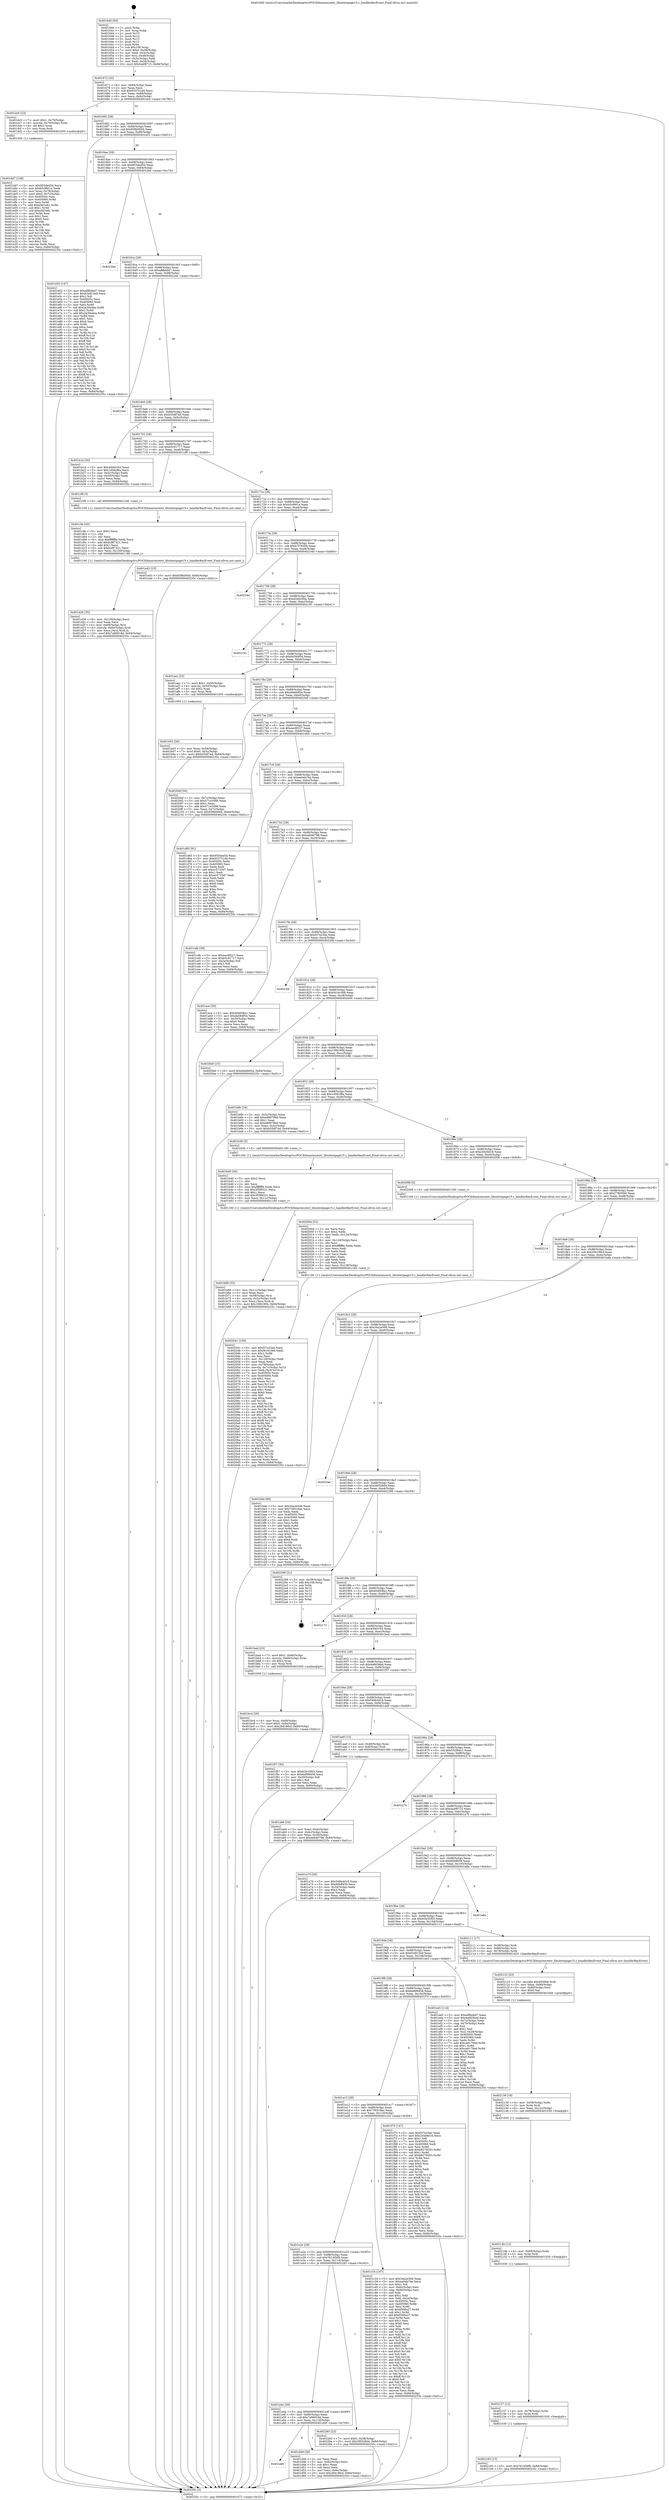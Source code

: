 digraph "0x401640" {
  label = "0x401640 (/mnt/c/Users/mathe/Desktop/tcc/POCII/binaries/extr_libuitestpage15.c_handlerKeyEvent_Final-ollvm.out::main(0))"
  labelloc = "t"
  node[shape=record]

  Entry [label="",width=0.3,height=0.3,shape=circle,fillcolor=black,style=filled]
  "0x401672" [label="{
     0x401672 [32]\l
     | [instrs]\l
     &nbsp;&nbsp;0x401672 \<+6\>: mov -0x84(%rbp),%eax\l
     &nbsp;&nbsp;0x401678 \<+2\>: mov %eax,%ecx\l
     &nbsp;&nbsp;0x40167a \<+6\>: sub $0x933751dd,%ecx\l
     &nbsp;&nbsp;0x401680 \<+6\>: mov %eax,-0x88(%rbp)\l
     &nbsp;&nbsp;0x401686 \<+6\>: mov %ecx,-0x8c(%rbp)\l
     &nbsp;&nbsp;0x40168c \<+6\>: je 0000000000401dc0 \<main+0x780\>\l
  }"]
  "0x401dc0" [label="{
     0x401dc0 [23]\l
     | [instrs]\l
     &nbsp;&nbsp;0x401dc0 \<+7\>: movl $0x1,-0x70(%rbp)\l
     &nbsp;&nbsp;0x401dc7 \<+4\>: movslq -0x70(%rbp),%rax\l
     &nbsp;&nbsp;0x401dcb \<+4\>: shl $0x2,%rax\l
     &nbsp;&nbsp;0x401dcf \<+3\>: mov %rax,%rdi\l
     &nbsp;&nbsp;0x401dd2 \<+5\>: call 0000000000401050 \<malloc@plt\>\l
     | [calls]\l
     &nbsp;&nbsp;0x401050 \{1\} (unknown)\l
  }"]
  "0x401692" [label="{
     0x401692 [28]\l
     | [instrs]\l
     &nbsp;&nbsp;0x401692 \<+5\>: jmp 0000000000401697 \<main+0x57\>\l
     &nbsp;&nbsp;0x401697 \<+6\>: mov -0x88(%rbp),%eax\l
     &nbsp;&nbsp;0x40169d \<+5\>: sub $0x938b00d4,%eax\l
     &nbsp;&nbsp;0x4016a2 \<+6\>: mov %eax,-0x90(%rbp)\l
     &nbsp;&nbsp;0x4016a8 \<+6\>: je 0000000000401e52 \<main+0x812\>\l
  }"]
  Exit [label="",width=0.3,height=0.3,shape=circle,fillcolor=black,style=filled,peripheries=2]
  "0x401e52" [label="{
     0x401e52 [147]\l
     | [instrs]\l
     &nbsp;&nbsp;0x401e52 \<+5\>: mov $0xa8fbbbd7,%eax\l
     &nbsp;&nbsp;0x401e57 \<+5\>: mov $0x63a915e9,%ecx\l
     &nbsp;&nbsp;0x401e5c \<+2\>: mov $0x1,%dl\l
     &nbsp;&nbsp;0x401e5e \<+7\>: mov 0x40505c,%esi\l
     &nbsp;&nbsp;0x401e65 \<+7\>: mov 0x405060,%edi\l
     &nbsp;&nbsp;0x401e6c \<+3\>: mov %esi,%r8d\l
     &nbsp;&nbsp;0x401e6f \<+7\>: sub $0x2a30e4ea,%r8d\l
     &nbsp;&nbsp;0x401e76 \<+4\>: sub $0x1,%r8d\l
     &nbsp;&nbsp;0x401e7a \<+7\>: add $0x2a30e4ea,%r8d\l
     &nbsp;&nbsp;0x401e81 \<+4\>: imul %r8d,%esi\l
     &nbsp;&nbsp;0x401e85 \<+3\>: and $0x1,%esi\l
     &nbsp;&nbsp;0x401e88 \<+3\>: cmp $0x0,%esi\l
     &nbsp;&nbsp;0x401e8b \<+4\>: sete %r9b\l
     &nbsp;&nbsp;0x401e8f \<+3\>: cmp $0xa,%edi\l
     &nbsp;&nbsp;0x401e92 \<+4\>: setl %r10b\l
     &nbsp;&nbsp;0x401e96 \<+3\>: mov %r9b,%r11b\l
     &nbsp;&nbsp;0x401e99 \<+4\>: xor $0xff,%r11b\l
     &nbsp;&nbsp;0x401e9d \<+3\>: mov %r10b,%bl\l
     &nbsp;&nbsp;0x401ea0 \<+3\>: xor $0xff,%bl\l
     &nbsp;&nbsp;0x401ea3 \<+3\>: xor $0x0,%dl\l
     &nbsp;&nbsp;0x401ea6 \<+3\>: mov %r11b,%r14b\l
     &nbsp;&nbsp;0x401ea9 \<+4\>: and $0x0,%r14b\l
     &nbsp;&nbsp;0x401ead \<+3\>: and %dl,%r9b\l
     &nbsp;&nbsp;0x401eb0 \<+3\>: mov %bl,%r15b\l
     &nbsp;&nbsp;0x401eb3 \<+4\>: and $0x0,%r15b\l
     &nbsp;&nbsp;0x401eb7 \<+3\>: and %dl,%r10b\l
     &nbsp;&nbsp;0x401eba \<+3\>: or %r9b,%r14b\l
     &nbsp;&nbsp;0x401ebd \<+3\>: or %r10b,%r15b\l
     &nbsp;&nbsp;0x401ec0 \<+3\>: xor %r15b,%r14b\l
     &nbsp;&nbsp;0x401ec3 \<+3\>: or %bl,%r11b\l
     &nbsp;&nbsp;0x401ec6 \<+4\>: xor $0xff,%r11b\l
     &nbsp;&nbsp;0x401eca \<+3\>: or $0x0,%dl\l
     &nbsp;&nbsp;0x401ecd \<+3\>: and %dl,%r11b\l
     &nbsp;&nbsp;0x401ed0 \<+3\>: or %r11b,%r14b\l
     &nbsp;&nbsp;0x401ed3 \<+4\>: test $0x1,%r14b\l
     &nbsp;&nbsp;0x401ed7 \<+3\>: cmovne %ecx,%eax\l
     &nbsp;&nbsp;0x401eda \<+6\>: mov %eax,-0x84(%rbp)\l
     &nbsp;&nbsp;0x401ee0 \<+5\>: jmp 000000000040235c \<main+0xd1c\>\l
  }"]
  "0x4016ae" [label="{
     0x4016ae [28]\l
     | [instrs]\l
     &nbsp;&nbsp;0x4016ae \<+5\>: jmp 00000000004016b3 \<main+0x73\>\l
     &nbsp;&nbsp;0x4016b3 \<+6\>: mov -0x88(%rbp),%eax\l
     &nbsp;&nbsp;0x4016b9 \<+5\>: sub $0x955ded5d,%eax\l
     &nbsp;&nbsp;0x4016be \<+6\>: mov %eax,-0x94(%rbp)\l
     &nbsp;&nbsp;0x4016c4 \<+6\>: je 00000000004022bd \<main+0xc7d\>\l
  }"]
  "0x402163" [label="{
     0x402163 [15]\l
     | [instrs]\l
     &nbsp;&nbsp;0x402163 \<+10\>: movl $0x76145bf9,-0x84(%rbp)\l
     &nbsp;&nbsp;0x40216d \<+5\>: jmp 000000000040235c \<main+0xd1c\>\l
  }"]
  "0x4022bd" [label="{
     0x4022bd\l
  }", style=dashed]
  "0x4016ca" [label="{
     0x4016ca [28]\l
     | [instrs]\l
     &nbsp;&nbsp;0x4016ca \<+5\>: jmp 00000000004016cf \<main+0x8f\>\l
     &nbsp;&nbsp;0x4016cf \<+6\>: mov -0x88(%rbp),%eax\l
     &nbsp;&nbsp;0x4016d5 \<+5\>: sub $0xa8fbbbd7,%eax\l
     &nbsp;&nbsp;0x4016da \<+6\>: mov %eax,-0x98(%rbp)\l
     &nbsp;&nbsp;0x4016e0 \<+6\>: je 00000000004022ee \<main+0xcae\>\l
  }"]
  "0x402157" [label="{
     0x402157 [12]\l
     | [instrs]\l
     &nbsp;&nbsp;0x402157 \<+4\>: mov -0x78(%rbp),%rdx\l
     &nbsp;&nbsp;0x40215b \<+3\>: mov %rdx,%rdi\l
     &nbsp;&nbsp;0x40215e \<+5\>: call 0000000000401030 \<free@plt\>\l
     | [calls]\l
     &nbsp;&nbsp;0x401030 \{1\} (unknown)\l
  }"]
  "0x4022ee" [label="{
     0x4022ee\l
  }", style=dashed]
  "0x4016e6" [label="{
     0x4016e6 [28]\l
     | [instrs]\l
     &nbsp;&nbsp;0x4016e6 \<+5\>: jmp 00000000004016eb \<main+0xab\>\l
     &nbsp;&nbsp;0x4016eb \<+6\>: mov -0x88(%rbp),%eax\l
     &nbsp;&nbsp;0x4016f1 \<+5\>: sub $0xb55df74d,%eax\l
     &nbsp;&nbsp;0x4016f6 \<+6\>: mov %eax,-0x9c(%rbp)\l
     &nbsp;&nbsp;0x4016fc \<+6\>: je 0000000000401b1d \<main+0x4dd\>\l
  }"]
  "0x40214b" [label="{
     0x40214b [12]\l
     | [instrs]\l
     &nbsp;&nbsp;0x40214b \<+4\>: mov -0x68(%rbp),%rdx\l
     &nbsp;&nbsp;0x40214f \<+3\>: mov %rdx,%rdi\l
     &nbsp;&nbsp;0x402152 \<+5\>: call 0000000000401030 \<free@plt\>\l
     | [calls]\l
     &nbsp;&nbsp;0x401030 \{1\} (unknown)\l
  }"]
  "0x401b1d" [label="{
     0x401b1d [30]\l
     | [instrs]\l
     &nbsp;&nbsp;0x401b1d \<+5\>: mov $0x45f40163,%eax\l
     &nbsp;&nbsp;0x401b22 \<+5\>: mov $0x1d562f6a,%ecx\l
     &nbsp;&nbsp;0x401b27 \<+3\>: mov -0x5c(%rbp),%edx\l
     &nbsp;&nbsp;0x401b2a \<+3\>: cmp -0x50(%rbp),%edx\l
     &nbsp;&nbsp;0x401b2d \<+3\>: cmovl %ecx,%eax\l
     &nbsp;&nbsp;0x401b30 \<+6\>: mov %eax,-0x84(%rbp)\l
     &nbsp;&nbsp;0x401b36 \<+5\>: jmp 000000000040235c \<main+0xd1c\>\l
  }"]
  "0x401702" [label="{
     0x401702 [28]\l
     | [instrs]\l
     &nbsp;&nbsp;0x401702 \<+5\>: jmp 0000000000401707 \<main+0xc7\>\l
     &nbsp;&nbsp;0x401707 \<+6\>: mov -0x88(%rbp),%eax\l
     &nbsp;&nbsp;0x40170d \<+5\>: sub $0xb5c91717,%eax\l
     &nbsp;&nbsp;0x401712 \<+6\>: mov %eax,-0xa0(%rbp)\l
     &nbsp;&nbsp;0x401718 \<+6\>: je 0000000000401cf9 \<main+0x6b9\>\l
  }"]
  "0x402139" [label="{
     0x402139 [18]\l
     | [instrs]\l
     &nbsp;&nbsp;0x402139 \<+4\>: mov -0x58(%rbp),%rdx\l
     &nbsp;&nbsp;0x40213d \<+3\>: mov %rdx,%rdi\l
     &nbsp;&nbsp;0x402140 \<+6\>: mov %eax,-0x12c(%rbp)\l
     &nbsp;&nbsp;0x402146 \<+5\>: call 0000000000401030 \<free@plt\>\l
     | [calls]\l
     &nbsp;&nbsp;0x401030 \{1\} (unknown)\l
  }"]
  "0x401cf9" [label="{
     0x401cf9 [5]\l
     | [instrs]\l
     &nbsp;&nbsp;0x401cf9 \<+5\>: call 0000000000401160 \<next_i\>\l
     | [calls]\l
     &nbsp;&nbsp;0x401160 \{1\} (/mnt/c/Users/mathe/Desktop/tcc/POCII/binaries/extr_libuitestpage15.c_handlerKeyEvent_Final-ollvm.out::next_i)\l
  }"]
  "0x40171e" [label="{
     0x40171e [28]\l
     | [instrs]\l
     &nbsp;&nbsp;0x40171e \<+5\>: jmp 0000000000401723 \<main+0xe3\>\l
     &nbsp;&nbsp;0x401723 \<+6\>: mov -0x88(%rbp),%eax\l
     &nbsp;&nbsp;0x401729 \<+5\>: sub $0xb5cf661e,%eax\l
     &nbsp;&nbsp;0x40172e \<+6\>: mov %eax,-0xa4(%rbp)\l
     &nbsp;&nbsp;0x401734 \<+6\>: je 0000000000401e43 \<main+0x803\>\l
  }"]
  "0x402122" [label="{
     0x402122 [23]\l
     | [instrs]\l
     &nbsp;&nbsp;0x402122 \<+10\>: movabs $0x4030b6,%rdi\l
     &nbsp;&nbsp;0x40212c \<+3\>: mov %eax,-0x80(%rbp)\l
     &nbsp;&nbsp;0x40212f \<+3\>: mov -0x80(%rbp),%esi\l
     &nbsp;&nbsp;0x402132 \<+2\>: mov $0x0,%al\l
     &nbsp;&nbsp;0x402134 \<+5\>: call 0000000000401040 \<printf@plt\>\l
     | [calls]\l
     &nbsp;&nbsp;0x401040 \{1\} (unknown)\l
  }"]
  "0x401e43" [label="{
     0x401e43 [15]\l
     | [instrs]\l
     &nbsp;&nbsp;0x401e43 \<+10\>: movl $0x938b00d4,-0x84(%rbp)\l
     &nbsp;&nbsp;0x401e4d \<+5\>: jmp 000000000040235c \<main+0xd1c\>\l
  }"]
  "0x40173a" [label="{
     0x40173a [28]\l
     | [instrs]\l
     &nbsp;&nbsp;0x40173a \<+5\>: jmp 000000000040173f \<main+0xff\>\l
     &nbsp;&nbsp;0x40173f \<+6\>: mov -0x88(%rbp),%eax\l
     &nbsp;&nbsp;0x401745 \<+5\>: sub $0xb7f7620b,%eax\l
     &nbsp;&nbsp;0x40174a \<+6\>: mov %eax,-0xa8(%rbp)\l
     &nbsp;&nbsp;0x401750 \<+6\>: je 000000000040234d \<main+0xd0d\>\l
  }"]
  "0x402041" [label="{
     0x402041 [159]\l
     | [instrs]\l
     &nbsp;&nbsp;0x402041 \<+5\>: mov $0xf37e23ee,%ecx\l
     &nbsp;&nbsp;0x402046 \<+5\>: mov $0xf416c368,%edx\l
     &nbsp;&nbsp;0x40204b \<+3\>: mov $0x1,%r8b\l
     &nbsp;&nbsp;0x40204e \<+2\>: xor %esi,%esi\l
     &nbsp;&nbsp;0x402050 \<+6\>: mov -0x128(%rbp),%edi\l
     &nbsp;&nbsp;0x402056 \<+3\>: imul %eax,%edi\l
     &nbsp;&nbsp;0x402059 \<+4\>: mov -0x78(%rbp),%r9\l
     &nbsp;&nbsp;0x40205d \<+4\>: movslq -0x7c(%rbp),%r10\l
     &nbsp;&nbsp;0x402061 \<+4\>: mov %edi,(%r9,%r10,4)\l
     &nbsp;&nbsp;0x402065 \<+7\>: mov 0x40505c,%eax\l
     &nbsp;&nbsp;0x40206c \<+7\>: mov 0x405060,%edi\l
     &nbsp;&nbsp;0x402073 \<+3\>: sub $0x1,%esi\l
     &nbsp;&nbsp;0x402076 \<+3\>: mov %eax,%r11d\l
     &nbsp;&nbsp;0x402079 \<+3\>: add %esi,%r11d\l
     &nbsp;&nbsp;0x40207c \<+4\>: imul %r11d,%eax\l
     &nbsp;&nbsp;0x402080 \<+3\>: and $0x1,%eax\l
     &nbsp;&nbsp;0x402083 \<+3\>: cmp $0x0,%eax\l
     &nbsp;&nbsp;0x402086 \<+3\>: sete %bl\l
     &nbsp;&nbsp;0x402089 \<+3\>: cmp $0xa,%edi\l
     &nbsp;&nbsp;0x40208c \<+4\>: setl %r14b\l
     &nbsp;&nbsp;0x402090 \<+3\>: mov %bl,%r15b\l
     &nbsp;&nbsp;0x402093 \<+4\>: xor $0xff,%r15b\l
     &nbsp;&nbsp;0x402097 \<+3\>: mov %r14b,%r12b\l
     &nbsp;&nbsp;0x40209a \<+4\>: xor $0xff,%r12b\l
     &nbsp;&nbsp;0x40209e \<+4\>: xor $0x1,%r8b\l
     &nbsp;&nbsp;0x4020a2 \<+3\>: mov %r15b,%r13b\l
     &nbsp;&nbsp;0x4020a5 \<+4\>: and $0xff,%r13b\l
     &nbsp;&nbsp;0x4020a9 \<+3\>: and %r8b,%bl\l
     &nbsp;&nbsp;0x4020ac \<+3\>: mov %r12b,%al\l
     &nbsp;&nbsp;0x4020af \<+2\>: and $0xff,%al\l
     &nbsp;&nbsp;0x4020b1 \<+3\>: and %r8b,%r14b\l
     &nbsp;&nbsp;0x4020b4 \<+3\>: or %bl,%r13b\l
     &nbsp;&nbsp;0x4020b7 \<+3\>: or %r14b,%al\l
     &nbsp;&nbsp;0x4020ba \<+3\>: xor %al,%r13b\l
     &nbsp;&nbsp;0x4020bd \<+3\>: or %r12b,%r15b\l
     &nbsp;&nbsp;0x4020c0 \<+4\>: xor $0xff,%r15b\l
     &nbsp;&nbsp;0x4020c4 \<+4\>: or $0x1,%r8b\l
     &nbsp;&nbsp;0x4020c8 \<+3\>: and %r8b,%r15b\l
     &nbsp;&nbsp;0x4020cb \<+3\>: or %r15b,%r13b\l
     &nbsp;&nbsp;0x4020ce \<+4\>: test $0x1,%r13b\l
     &nbsp;&nbsp;0x4020d2 \<+3\>: cmovne %edx,%ecx\l
     &nbsp;&nbsp;0x4020d5 \<+6\>: mov %ecx,-0x84(%rbp)\l
     &nbsp;&nbsp;0x4020db \<+5\>: jmp 000000000040235c \<main+0xd1c\>\l
  }"]
  "0x40234d" [label="{
     0x40234d\l
  }", style=dashed]
  "0x401756" [label="{
     0x401756 [28]\l
     | [instrs]\l
     &nbsp;&nbsp;0x401756 \<+5\>: jmp 000000000040175b \<main+0x11b\>\l
     &nbsp;&nbsp;0x40175b \<+6\>: mov -0x88(%rbp),%eax\l
     &nbsp;&nbsp;0x401761 \<+5\>: sub $0xd2d6256a,%eax\l
     &nbsp;&nbsp;0x401766 \<+6\>: mov %eax,-0xac(%rbp)\l
     &nbsp;&nbsp;0x40176c \<+6\>: je 0000000000402181 \<main+0xb41\>\l
  }"]
  "0x40200d" [label="{
     0x40200d [52]\l
     | [instrs]\l
     &nbsp;&nbsp;0x40200d \<+2\>: xor %ecx,%ecx\l
     &nbsp;&nbsp;0x40200f \<+5\>: mov $0x2,%edx\l
     &nbsp;&nbsp;0x402014 \<+6\>: mov %edx,-0x124(%rbp)\l
     &nbsp;&nbsp;0x40201a \<+1\>: cltd\l
     &nbsp;&nbsp;0x40201b \<+6\>: mov -0x124(%rbp),%esi\l
     &nbsp;&nbsp;0x402021 \<+2\>: idiv %esi\l
     &nbsp;&nbsp;0x402023 \<+6\>: imul $0xfffffffe,%edx,%edx\l
     &nbsp;&nbsp;0x402029 \<+2\>: mov %ecx,%edi\l
     &nbsp;&nbsp;0x40202b \<+2\>: sub %edx,%edi\l
     &nbsp;&nbsp;0x40202d \<+2\>: mov %ecx,%edx\l
     &nbsp;&nbsp;0x40202f \<+3\>: sub $0x1,%edx\l
     &nbsp;&nbsp;0x402032 \<+2\>: add %edx,%edi\l
     &nbsp;&nbsp;0x402034 \<+2\>: sub %edi,%ecx\l
     &nbsp;&nbsp;0x402036 \<+6\>: mov %ecx,-0x128(%rbp)\l
     &nbsp;&nbsp;0x40203c \<+5\>: call 0000000000401160 \<next_i\>\l
     | [calls]\l
     &nbsp;&nbsp;0x401160 \{1\} (/mnt/c/Users/mathe/Desktop/tcc/POCII/binaries/extr_libuitestpage15.c_handlerKeyEvent_Final-ollvm.out::next_i)\l
  }"]
  "0x402181" [label="{
     0x402181\l
  }", style=dashed]
  "0x401772" [label="{
     0x401772 [28]\l
     | [instrs]\l
     &nbsp;&nbsp;0x401772 \<+5\>: jmp 0000000000401777 \<main+0x137\>\l
     &nbsp;&nbsp;0x401777 \<+6\>: mov -0x88(%rbp),%eax\l
     &nbsp;&nbsp;0x40177d \<+5\>: sub $0xda58df54,%eax\l
     &nbsp;&nbsp;0x401782 \<+6\>: mov %eax,-0xb0(%rbp)\l
     &nbsp;&nbsp;0x401788 \<+6\>: je 0000000000401aec \<main+0x4ac\>\l
  }"]
  "0x401dd7" [label="{
     0x401dd7 [108]\l
     | [instrs]\l
     &nbsp;&nbsp;0x401dd7 \<+5\>: mov $0x955ded5d,%ecx\l
     &nbsp;&nbsp;0x401ddc \<+5\>: mov $0xb5cf661e,%edx\l
     &nbsp;&nbsp;0x401de1 \<+4\>: mov %rax,-0x78(%rbp)\l
     &nbsp;&nbsp;0x401de5 \<+7\>: movl $0x0,-0x7c(%rbp)\l
     &nbsp;&nbsp;0x401dec \<+7\>: mov 0x40505c,%esi\l
     &nbsp;&nbsp;0x401df3 \<+8\>: mov 0x405060,%r8d\l
     &nbsp;&nbsp;0x401dfb \<+3\>: mov %esi,%r9d\l
     &nbsp;&nbsp;0x401dfe \<+7\>: add $0xe0d1e81,%r9d\l
     &nbsp;&nbsp;0x401e05 \<+4\>: sub $0x1,%r9d\l
     &nbsp;&nbsp;0x401e09 \<+7\>: sub $0xe0d1e81,%r9d\l
     &nbsp;&nbsp;0x401e10 \<+4\>: imul %r9d,%esi\l
     &nbsp;&nbsp;0x401e14 \<+3\>: and $0x1,%esi\l
     &nbsp;&nbsp;0x401e17 \<+3\>: cmp $0x0,%esi\l
     &nbsp;&nbsp;0x401e1a \<+4\>: sete %r10b\l
     &nbsp;&nbsp;0x401e1e \<+4\>: cmp $0xa,%r8d\l
     &nbsp;&nbsp;0x401e22 \<+4\>: setl %r11b\l
     &nbsp;&nbsp;0x401e26 \<+3\>: mov %r10b,%bl\l
     &nbsp;&nbsp;0x401e29 \<+3\>: and %r11b,%bl\l
     &nbsp;&nbsp;0x401e2c \<+3\>: xor %r11b,%r10b\l
     &nbsp;&nbsp;0x401e2f \<+3\>: or %r10b,%bl\l
     &nbsp;&nbsp;0x401e32 \<+3\>: test $0x1,%bl\l
     &nbsp;&nbsp;0x401e35 \<+3\>: cmovne %edx,%ecx\l
     &nbsp;&nbsp;0x401e38 \<+6\>: mov %ecx,-0x84(%rbp)\l
     &nbsp;&nbsp;0x401e3e \<+5\>: jmp 000000000040235c \<main+0xd1c\>\l
  }"]
  "0x401aec" [label="{
     0x401aec [23]\l
     | [instrs]\l
     &nbsp;&nbsp;0x401aec \<+7\>: movl $0x1,-0x50(%rbp)\l
     &nbsp;&nbsp;0x401af3 \<+4\>: movslq -0x50(%rbp),%rax\l
     &nbsp;&nbsp;0x401af7 \<+4\>: shl $0x2,%rax\l
     &nbsp;&nbsp;0x401afb \<+3\>: mov %rax,%rdi\l
     &nbsp;&nbsp;0x401afe \<+5\>: call 0000000000401050 \<malloc@plt\>\l
     | [calls]\l
     &nbsp;&nbsp;0x401050 \{1\} (unknown)\l
  }"]
  "0x40178e" [label="{
     0x40178e [28]\l
     | [instrs]\l
     &nbsp;&nbsp;0x40178e \<+5\>: jmp 0000000000401793 \<main+0x153\>\l
     &nbsp;&nbsp;0x401793 \<+6\>: mov -0x88(%rbp),%eax\l
     &nbsp;&nbsp;0x401799 \<+5\>: sub $0xe6a6b92a,%eax\l
     &nbsp;&nbsp;0x40179e \<+6\>: mov %eax,-0xb4(%rbp)\l
     &nbsp;&nbsp;0x4017a4 \<+6\>: je 00000000004020ef \<main+0xaaf\>\l
  }"]
  "0x401a66" [label="{
     0x401a66\l
  }", style=dashed]
  "0x4020ef" [label="{
     0x4020ef [34]\l
     | [instrs]\l
     &nbsp;&nbsp;0x4020ef \<+3\>: mov -0x7c(%rbp),%eax\l
     &nbsp;&nbsp;0x4020f2 \<+5\>: sub $0x571e3498,%eax\l
     &nbsp;&nbsp;0x4020f7 \<+3\>: add $0x1,%eax\l
     &nbsp;&nbsp;0x4020fa \<+5\>: add $0x571e3498,%eax\l
     &nbsp;&nbsp;0x4020ff \<+3\>: mov %eax,-0x7c(%rbp)\l
     &nbsp;&nbsp;0x402102 \<+10\>: movl $0x938b00d4,-0x84(%rbp)\l
     &nbsp;&nbsp;0x40210c \<+5\>: jmp 000000000040235c \<main+0xd1c\>\l
  }"]
  "0x4017aa" [label="{
     0x4017aa [28]\l
     | [instrs]\l
     &nbsp;&nbsp;0x4017aa \<+5\>: jmp 00000000004017af \<main+0x16f\>\l
     &nbsp;&nbsp;0x4017af \<+6\>: mov -0x88(%rbp),%eax\l
     &nbsp;&nbsp;0x4017b5 \<+5\>: sub $0xeac6f227,%eax\l
     &nbsp;&nbsp;0x4017ba \<+6\>: mov %eax,-0xb8(%rbp)\l
     &nbsp;&nbsp;0x4017c0 \<+6\>: je 0000000000401d65 \<main+0x725\>\l
  }"]
  "0x401d49" [label="{
     0x401d49 [28]\l
     | [instrs]\l
     &nbsp;&nbsp;0x401d49 \<+2\>: xor %eax,%eax\l
     &nbsp;&nbsp;0x401d4b \<+3\>: mov -0x6c(%rbp),%ecx\l
     &nbsp;&nbsp;0x401d4e \<+3\>: sub $0x1,%eax\l
     &nbsp;&nbsp;0x401d51 \<+2\>: sub %eax,%ecx\l
     &nbsp;&nbsp;0x401d53 \<+3\>: mov %ecx,-0x6c(%rbp)\l
     &nbsp;&nbsp;0x401d56 \<+10\>: movl $0x284186cf,-0x84(%rbp)\l
     &nbsp;&nbsp;0x401d60 \<+5\>: jmp 000000000040235c \<main+0xd1c\>\l
  }"]
  "0x401d65" [label="{
     0x401d65 [91]\l
     | [instrs]\l
     &nbsp;&nbsp;0x401d65 \<+5\>: mov $0x955ded5d,%eax\l
     &nbsp;&nbsp;0x401d6a \<+5\>: mov $0x933751dd,%ecx\l
     &nbsp;&nbsp;0x401d6f \<+7\>: mov 0x40505c,%edx\l
     &nbsp;&nbsp;0x401d76 \<+7\>: mov 0x405060,%esi\l
     &nbsp;&nbsp;0x401d7d \<+2\>: mov %edx,%edi\l
     &nbsp;&nbsp;0x401d7f \<+6\>: add $0xec5733d7,%edi\l
     &nbsp;&nbsp;0x401d85 \<+3\>: sub $0x1,%edi\l
     &nbsp;&nbsp;0x401d88 \<+6\>: sub $0xec5733d7,%edi\l
     &nbsp;&nbsp;0x401d8e \<+3\>: imul %edi,%edx\l
     &nbsp;&nbsp;0x401d91 \<+3\>: and $0x1,%edx\l
     &nbsp;&nbsp;0x401d94 \<+3\>: cmp $0x0,%edx\l
     &nbsp;&nbsp;0x401d97 \<+4\>: sete %r8b\l
     &nbsp;&nbsp;0x401d9b \<+3\>: cmp $0xa,%esi\l
     &nbsp;&nbsp;0x401d9e \<+4\>: setl %r9b\l
     &nbsp;&nbsp;0x401da2 \<+3\>: mov %r8b,%r10b\l
     &nbsp;&nbsp;0x401da5 \<+3\>: and %r9b,%r10b\l
     &nbsp;&nbsp;0x401da8 \<+3\>: xor %r9b,%r8b\l
     &nbsp;&nbsp;0x401dab \<+3\>: or %r8b,%r10b\l
     &nbsp;&nbsp;0x401dae \<+4\>: test $0x1,%r10b\l
     &nbsp;&nbsp;0x401db2 \<+3\>: cmovne %ecx,%eax\l
     &nbsp;&nbsp;0x401db5 \<+6\>: mov %eax,-0x84(%rbp)\l
     &nbsp;&nbsp;0x401dbb \<+5\>: jmp 000000000040235c \<main+0xd1c\>\l
  }"]
  "0x4017c6" [label="{
     0x4017c6 [28]\l
     | [instrs]\l
     &nbsp;&nbsp;0x4017c6 \<+5\>: jmp 00000000004017cb \<main+0x18b\>\l
     &nbsp;&nbsp;0x4017cb \<+6\>: mov -0x88(%rbp),%eax\l
     &nbsp;&nbsp;0x4017d1 \<+5\>: sub $0xee0eb74e,%eax\l
     &nbsp;&nbsp;0x4017d6 \<+6\>: mov %eax,-0xbc(%rbp)\l
     &nbsp;&nbsp;0x4017dc \<+6\>: je 0000000000401cdb \<main+0x69b\>\l
  }"]
  "0x401a4a" [label="{
     0x401a4a [28]\l
     | [instrs]\l
     &nbsp;&nbsp;0x401a4a \<+5\>: jmp 0000000000401a4f \<main+0x40f\>\l
     &nbsp;&nbsp;0x401a4f \<+6\>: mov -0x88(%rbp),%eax\l
     &nbsp;&nbsp;0x401a55 \<+5\>: sub $0x7a96918d,%eax\l
     &nbsp;&nbsp;0x401a5a \<+6\>: mov %eax,-0x118(%rbp)\l
     &nbsp;&nbsp;0x401a60 \<+6\>: je 0000000000401d49 \<main+0x709\>\l
  }"]
  "0x401cdb" [label="{
     0x401cdb [30]\l
     | [instrs]\l
     &nbsp;&nbsp;0x401cdb \<+5\>: mov $0xeac6f227,%eax\l
     &nbsp;&nbsp;0x401ce0 \<+5\>: mov $0xb5c91717,%ecx\l
     &nbsp;&nbsp;0x401ce5 \<+3\>: mov -0x2a(%rbp),%dl\l
     &nbsp;&nbsp;0x401ce8 \<+3\>: test $0x1,%dl\l
     &nbsp;&nbsp;0x401ceb \<+3\>: cmovne %ecx,%eax\l
     &nbsp;&nbsp;0x401cee \<+6\>: mov %eax,-0x84(%rbp)\l
     &nbsp;&nbsp;0x401cf4 \<+5\>: jmp 000000000040235c \<main+0xd1c\>\l
  }"]
  "0x4017e2" [label="{
     0x4017e2 [28]\l
     | [instrs]\l
     &nbsp;&nbsp;0x4017e2 \<+5\>: jmp 00000000004017e7 \<main+0x1a7\>\l
     &nbsp;&nbsp;0x4017e7 \<+6\>: mov -0x88(%rbp),%eax\l
     &nbsp;&nbsp;0x4017ed \<+5\>: sub $0xeeb40786,%eax\l
     &nbsp;&nbsp;0x4017f2 \<+6\>: mov %eax,-0xc0(%rbp)\l
     &nbsp;&nbsp;0x4017f8 \<+6\>: je 0000000000401ace \<main+0x48e\>\l
  }"]
  "0x402283" [label="{
     0x402283 [22]\l
     | [instrs]\l
     &nbsp;&nbsp;0x402283 \<+7\>: movl $0x0,-0x38(%rbp)\l
     &nbsp;&nbsp;0x40228a \<+10\>: movl $0x36f328d4,-0x84(%rbp)\l
     &nbsp;&nbsp;0x402294 \<+5\>: jmp 000000000040235c \<main+0xd1c\>\l
  }"]
  "0x401ace" [label="{
     0x401ace [30]\l
     | [instrs]\l
     &nbsp;&nbsp;0x401ace \<+5\>: mov $0x404008a1,%eax\l
     &nbsp;&nbsp;0x401ad3 \<+5\>: mov $0xda58df54,%ecx\l
     &nbsp;&nbsp;0x401ad8 \<+3\>: mov -0x30(%rbp),%edx\l
     &nbsp;&nbsp;0x401adb \<+3\>: cmp $0x0,%edx\l
     &nbsp;&nbsp;0x401ade \<+3\>: cmove %ecx,%eax\l
     &nbsp;&nbsp;0x401ae1 \<+6\>: mov %eax,-0x84(%rbp)\l
     &nbsp;&nbsp;0x401ae7 \<+5\>: jmp 000000000040235c \<main+0xd1c\>\l
  }"]
  "0x4017fe" [label="{
     0x4017fe [28]\l
     | [instrs]\l
     &nbsp;&nbsp;0x4017fe \<+5\>: jmp 0000000000401803 \<main+0x1c3\>\l
     &nbsp;&nbsp;0x401803 \<+6\>: mov -0x88(%rbp),%eax\l
     &nbsp;&nbsp;0x401809 \<+5\>: sub $0xf37e23ee,%eax\l
     &nbsp;&nbsp;0x40180e \<+6\>: mov %eax,-0xc4(%rbp)\l
     &nbsp;&nbsp;0x401814 \<+6\>: je 00000000004022fd \<main+0xcbd\>\l
  }"]
  "0x401d26" [label="{
     0x401d26 [35]\l
     | [instrs]\l
     &nbsp;&nbsp;0x401d26 \<+6\>: mov -0x120(%rbp),%ecx\l
     &nbsp;&nbsp;0x401d2c \<+3\>: imul %eax,%ecx\l
     &nbsp;&nbsp;0x401d2f \<+4\>: mov -0x68(%rbp),%rsi\l
     &nbsp;&nbsp;0x401d33 \<+4\>: movslq -0x6c(%rbp),%rdi\l
     &nbsp;&nbsp;0x401d37 \<+3\>: mov %ecx,(%rsi,%rdi,4)\l
     &nbsp;&nbsp;0x401d3a \<+10\>: movl $0x7a96918d,-0x84(%rbp)\l
     &nbsp;&nbsp;0x401d44 \<+5\>: jmp 000000000040235c \<main+0xd1c\>\l
  }"]
  "0x4022fd" [label="{
     0x4022fd\l
  }", style=dashed]
  "0x40181a" [label="{
     0x40181a [28]\l
     | [instrs]\l
     &nbsp;&nbsp;0x40181a \<+5\>: jmp 000000000040181f \<main+0x1df\>\l
     &nbsp;&nbsp;0x40181f \<+6\>: mov -0x88(%rbp),%eax\l
     &nbsp;&nbsp;0x401825 \<+5\>: sub $0xf416c368,%eax\l
     &nbsp;&nbsp;0x40182a \<+6\>: mov %eax,-0xc8(%rbp)\l
     &nbsp;&nbsp;0x401830 \<+6\>: je 00000000004020e0 \<main+0xaa0\>\l
  }"]
  "0x401cfe" [label="{
     0x401cfe [40]\l
     | [instrs]\l
     &nbsp;&nbsp;0x401cfe \<+5\>: mov $0x2,%ecx\l
     &nbsp;&nbsp;0x401d03 \<+1\>: cltd\l
     &nbsp;&nbsp;0x401d04 \<+2\>: idiv %ecx\l
     &nbsp;&nbsp;0x401d06 \<+6\>: imul $0xfffffffe,%edx,%ecx\l
     &nbsp;&nbsp;0x401d0c \<+6\>: add $0xbcf87421,%ecx\l
     &nbsp;&nbsp;0x401d12 \<+3\>: add $0x1,%ecx\l
     &nbsp;&nbsp;0x401d15 \<+6\>: sub $0xbcf87421,%ecx\l
     &nbsp;&nbsp;0x401d1b \<+6\>: mov %ecx,-0x120(%rbp)\l
     &nbsp;&nbsp;0x401d21 \<+5\>: call 0000000000401160 \<next_i\>\l
     | [calls]\l
     &nbsp;&nbsp;0x401160 \{1\} (/mnt/c/Users/mathe/Desktop/tcc/POCII/binaries/extr_libuitestpage15.c_handlerKeyEvent_Final-ollvm.out::next_i)\l
  }"]
  "0x4020e0" [label="{
     0x4020e0 [15]\l
     | [instrs]\l
     &nbsp;&nbsp;0x4020e0 \<+10\>: movl $0xe6a6b92a,-0x84(%rbp)\l
     &nbsp;&nbsp;0x4020ea \<+5\>: jmp 000000000040235c \<main+0xd1c\>\l
  }"]
  "0x401836" [label="{
     0x401836 [28]\l
     | [instrs]\l
     &nbsp;&nbsp;0x401836 \<+5\>: jmp 000000000040183b \<main+0x1fb\>\l
     &nbsp;&nbsp;0x40183b \<+6\>: mov -0x88(%rbp),%eax\l
     &nbsp;&nbsp;0x401841 \<+5\>: sub $0x15fd190b,%eax\l
     &nbsp;&nbsp;0x401846 \<+6\>: mov %eax,-0xcc(%rbp)\l
     &nbsp;&nbsp;0x40184c \<+6\>: je 0000000000401b8b \<main+0x54b\>\l
  }"]
  "0x401a2e" [label="{
     0x401a2e [28]\l
     | [instrs]\l
     &nbsp;&nbsp;0x401a2e \<+5\>: jmp 0000000000401a33 \<main+0x3f3\>\l
     &nbsp;&nbsp;0x401a33 \<+6\>: mov -0x88(%rbp),%eax\l
     &nbsp;&nbsp;0x401a39 \<+5\>: sub $0x76145bf9,%eax\l
     &nbsp;&nbsp;0x401a3e \<+6\>: mov %eax,-0x114(%rbp)\l
     &nbsp;&nbsp;0x401a44 \<+6\>: je 0000000000402283 \<main+0xc43\>\l
  }"]
  "0x401b8b" [label="{
     0x401b8b [34]\l
     | [instrs]\l
     &nbsp;&nbsp;0x401b8b \<+3\>: mov -0x5c(%rbp),%eax\l
     &nbsp;&nbsp;0x401b8e \<+5\>: add $0xe98978bb,%eax\l
     &nbsp;&nbsp;0x401b93 \<+3\>: add $0x1,%eax\l
     &nbsp;&nbsp;0x401b96 \<+5\>: sub $0xe98978bb,%eax\l
     &nbsp;&nbsp;0x401b9b \<+3\>: mov %eax,-0x5c(%rbp)\l
     &nbsp;&nbsp;0x401b9e \<+10\>: movl $0xb55df74d,-0x84(%rbp)\l
     &nbsp;&nbsp;0x401ba8 \<+5\>: jmp 000000000040235c \<main+0xd1c\>\l
  }"]
  "0x401852" [label="{
     0x401852 [28]\l
     | [instrs]\l
     &nbsp;&nbsp;0x401852 \<+5\>: jmp 0000000000401857 \<main+0x217\>\l
     &nbsp;&nbsp;0x401857 \<+6\>: mov -0x88(%rbp),%eax\l
     &nbsp;&nbsp;0x40185d \<+5\>: sub $0x1d562f6a,%eax\l
     &nbsp;&nbsp;0x401862 \<+6\>: mov %eax,-0xd0(%rbp)\l
     &nbsp;&nbsp;0x401868 \<+6\>: je 0000000000401b3b \<main+0x4fb\>\l
  }"]
  "0x401c34" [label="{
     0x401c34 [167]\l
     | [instrs]\l
     &nbsp;&nbsp;0x401c34 \<+5\>: mov $0x34a2e506,%eax\l
     &nbsp;&nbsp;0x401c39 \<+5\>: mov $0xee0eb74e,%ecx\l
     &nbsp;&nbsp;0x401c3e \<+2\>: mov $0x1,%dl\l
     &nbsp;&nbsp;0x401c40 \<+3\>: mov -0x6c(%rbp),%esi\l
     &nbsp;&nbsp;0x401c43 \<+3\>: cmp -0x60(%rbp),%esi\l
     &nbsp;&nbsp;0x401c46 \<+4\>: setl %dil\l
     &nbsp;&nbsp;0x401c4a \<+4\>: and $0x1,%dil\l
     &nbsp;&nbsp;0x401c4e \<+4\>: mov %dil,-0x2a(%rbp)\l
     &nbsp;&nbsp;0x401c52 \<+7\>: mov 0x40505c,%esi\l
     &nbsp;&nbsp;0x401c59 \<+8\>: mov 0x405060,%r8d\l
     &nbsp;&nbsp;0x401c61 \<+3\>: mov %esi,%r9d\l
     &nbsp;&nbsp;0x401c64 \<+7\>: sub $0x6566a27,%r9d\l
     &nbsp;&nbsp;0x401c6b \<+4\>: sub $0x1,%r9d\l
     &nbsp;&nbsp;0x401c6f \<+7\>: add $0x6566a27,%r9d\l
     &nbsp;&nbsp;0x401c76 \<+4\>: imul %r9d,%esi\l
     &nbsp;&nbsp;0x401c7a \<+3\>: and $0x1,%esi\l
     &nbsp;&nbsp;0x401c7d \<+3\>: cmp $0x0,%esi\l
     &nbsp;&nbsp;0x401c80 \<+4\>: sete %dil\l
     &nbsp;&nbsp;0x401c84 \<+4\>: cmp $0xa,%r8d\l
     &nbsp;&nbsp;0x401c88 \<+4\>: setl %r10b\l
     &nbsp;&nbsp;0x401c8c \<+3\>: mov %dil,%r11b\l
     &nbsp;&nbsp;0x401c8f \<+4\>: xor $0xff,%r11b\l
     &nbsp;&nbsp;0x401c93 \<+3\>: mov %r10b,%bl\l
     &nbsp;&nbsp;0x401c96 \<+3\>: xor $0xff,%bl\l
     &nbsp;&nbsp;0x401c99 \<+3\>: xor $0x0,%dl\l
     &nbsp;&nbsp;0x401c9c \<+3\>: mov %r11b,%r14b\l
     &nbsp;&nbsp;0x401c9f \<+4\>: and $0x0,%r14b\l
     &nbsp;&nbsp;0x401ca3 \<+3\>: and %dl,%dil\l
     &nbsp;&nbsp;0x401ca6 \<+3\>: mov %bl,%r15b\l
     &nbsp;&nbsp;0x401ca9 \<+4\>: and $0x0,%r15b\l
     &nbsp;&nbsp;0x401cad \<+3\>: and %dl,%r10b\l
     &nbsp;&nbsp;0x401cb0 \<+3\>: or %dil,%r14b\l
     &nbsp;&nbsp;0x401cb3 \<+3\>: or %r10b,%r15b\l
     &nbsp;&nbsp;0x401cb6 \<+3\>: xor %r15b,%r14b\l
     &nbsp;&nbsp;0x401cb9 \<+3\>: or %bl,%r11b\l
     &nbsp;&nbsp;0x401cbc \<+4\>: xor $0xff,%r11b\l
     &nbsp;&nbsp;0x401cc0 \<+3\>: or $0x0,%dl\l
     &nbsp;&nbsp;0x401cc3 \<+3\>: and %dl,%r11b\l
     &nbsp;&nbsp;0x401cc6 \<+3\>: or %r11b,%r14b\l
     &nbsp;&nbsp;0x401cc9 \<+4\>: test $0x1,%r14b\l
     &nbsp;&nbsp;0x401ccd \<+3\>: cmovne %ecx,%eax\l
     &nbsp;&nbsp;0x401cd0 \<+6\>: mov %eax,-0x84(%rbp)\l
     &nbsp;&nbsp;0x401cd6 \<+5\>: jmp 000000000040235c \<main+0xd1c\>\l
  }"]
  "0x401b3b" [label="{
     0x401b3b [5]\l
     | [instrs]\l
     &nbsp;&nbsp;0x401b3b \<+5\>: call 0000000000401160 \<next_i\>\l
     | [calls]\l
     &nbsp;&nbsp;0x401160 \{1\} (/mnt/c/Users/mathe/Desktop/tcc/POCII/binaries/extr_libuitestpage15.c_handlerKeyEvent_Final-ollvm.out::next_i)\l
  }"]
  "0x40186e" [label="{
     0x40186e [28]\l
     | [instrs]\l
     &nbsp;&nbsp;0x40186e \<+5\>: jmp 0000000000401873 \<main+0x233\>\l
     &nbsp;&nbsp;0x401873 \<+6\>: mov -0x88(%rbp),%eax\l
     &nbsp;&nbsp;0x401879 \<+5\>: sub $0x245e9d16,%eax\l
     &nbsp;&nbsp;0x40187e \<+6\>: mov %eax,-0xd4(%rbp)\l
     &nbsp;&nbsp;0x401884 \<+6\>: je 0000000000402008 \<main+0x9c8\>\l
  }"]
  "0x401a12" [label="{
     0x401a12 [28]\l
     | [instrs]\l
     &nbsp;&nbsp;0x401a12 \<+5\>: jmp 0000000000401a17 \<main+0x3d7\>\l
     &nbsp;&nbsp;0x401a17 \<+6\>: mov -0x88(%rbp),%eax\l
     &nbsp;&nbsp;0x401a1d \<+5\>: sub $0x759318ac,%eax\l
     &nbsp;&nbsp;0x401a22 \<+6\>: mov %eax,-0x110(%rbp)\l
     &nbsp;&nbsp;0x401a28 \<+6\>: je 0000000000401c34 \<main+0x5f4\>\l
  }"]
  "0x402008" [label="{
     0x402008 [5]\l
     | [instrs]\l
     &nbsp;&nbsp;0x402008 \<+5\>: call 0000000000401160 \<next_i\>\l
     | [calls]\l
     &nbsp;&nbsp;0x401160 \{1\} (/mnt/c/Users/mathe/Desktop/tcc/POCII/binaries/extr_libuitestpage15.c_handlerKeyEvent_Final-ollvm.out::next_i)\l
  }"]
  "0x40188a" [label="{
     0x40188a [28]\l
     | [instrs]\l
     &nbsp;&nbsp;0x40188a \<+5\>: jmp 000000000040188f \<main+0x24f\>\l
     &nbsp;&nbsp;0x40188f \<+6\>: mov -0x88(%rbp),%eax\l
     &nbsp;&nbsp;0x401895 \<+5\>: sub $0x27fb9560,%eax\l
     &nbsp;&nbsp;0x40189a \<+6\>: mov %eax,-0xd8(%rbp)\l
     &nbsp;&nbsp;0x4018a0 \<+6\>: je 0000000000402214 \<main+0xbd4\>\l
  }"]
  "0x401f75" [label="{
     0x401f75 [147]\l
     | [instrs]\l
     &nbsp;&nbsp;0x401f75 \<+5\>: mov $0xf37e23ee,%eax\l
     &nbsp;&nbsp;0x401f7a \<+5\>: mov $0x245e9d16,%ecx\l
     &nbsp;&nbsp;0x401f7f \<+2\>: mov $0x1,%dl\l
     &nbsp;&nbsp;0x401f81 \<+7\>: mov 0x40505c,%esi\l
     &nbsp;&nbsp;0x401f88 \<+7\>: mov 0x405060,%edi\l
     &nbsp;&nbsp;0x401f8f \<+3\>: mov %esi,%r8d\l
     &nbsp;&nbsp;0x401f92 \<+7\>: add $0xb8279203,%r8d\l
     &nbsp;&nbsp;0x401f99 \<+4\>: sub $0x1,%r8d\l
     &nbsp;&nbsp;0x401f9d \<+7\>: sub $0xb8279203,%r8d\l
     &nbsp;&nbsp;0x401fa4 \<+4\>: imul %r8d,%esi\l
     &nbsp;&nbsp;0x401fa8 \<+3\>: and $0x1,%esi\l
     &nbsp;&nbsp;0x401fab \<+3\>: cmp $0x0,%esi\l
     &nbsp;&nbsp;0x401fae \<+4\>: sete %r9b\l
     &nbsp;&nbsp;0x401fb2 \<+3\>: cmp $0xa,%edi\l
     &nbsp;&nbsp;0x401fb5 \<+4\>: setl %r10b\l
     &nbsp;&nbsp;0x401fb9 \<+3\>: mov %r9b,%r11b\l
     &nbsp;&nbsp;0x401fbc \<+4\>: xor $0xff,%r11b\l
     &nbsp;&nbsp;0x401fc0 \<+3\>: mov %r10b,%bl\l
     &nbsp;&nbsp;0x401fc3 \<+3\>: xor $0xff,%bl\l
     &nbsp;&nbsp;0x401fc6 \<+3\>: xor $0x0,%dl\l
     &nbsp;&nbsp;0x401fc9 \<+3\>: mov %r11b,%r14b\l
     &nbsp;&nbsp;0x401fcc \<+4\>: and $0x0,%r14b\l
     &nbsp;&nbsp;0x401fd0 \<+3\>: and %dl,%r9b\l
     &nbsp;&nbsp;0x401fd3 \<+3\>: mov %bl,%r15b\l
     &nbsp;&nbsp;0x401fd6 \<+4\>: and $0x0,%r15b\l
     &nbsp;&nbsp;0x401fda \<+3\>: and %dl,%r10b\l
     &nbsp;&nbsp;0x401fdd \<+3\>: or %r9b,%r14b\l
     &nbsp;&nbsp;0x401fe0 \<+3\>: or %r10b,%r15b\l
     &nbsp;&nbsp;0x401fe3 \<+3\>: xor %r15b,%r14b\l
     &nbsp;&nbsp;0x401fe6 \<+3\>: or %bl,%r11b\l
     &nbsp;&nbsp;0x401fe9 \<+4\>: xor $0xff,%r11b\l
     &nbsp;&nbsp;0x401fed \<+3\>: or $0x0,%dl\l
     &nbsp;&nbsp;0x401ff0 \<+3\>: and %dl,%r11b\l
     &nbsp;&nbsp;0x401ff3 \<+3\>: or %r11b,%r14b\l
     &nbsp;&nbsp;0x401ff6 \<+4\>: test $0x1,%r14b\l
     &nbsp;&nbsp;0x401ffa \<+3\>: cmovne %ecx,%eax\l
     &nbsp;&nbsp;0x401ffd \<+6\>: mov %eax,-0x84(%rbp)\l
     &nbsp;&nbsp;0x402003 \<+5\>: jmp 000000000040235c \<main+0xd1c\>\l
  }"]
  "0x402214" [label="{
     0x402214\l
  }", style=dashed]
  "0x4018a6" [label="{
     0x4018a6 [28]\l
     | [instrs]\l
     &nbsp;&nbsp;0x4018a6 \<+5\>: jmp 00000000004018ab \<main+0x26b\>\l
     &nbsp;&nbsp;0x4018ab \<+6\>: mov -0x88(%rbp),%eax\l
     &nbsp;&nbsp;0x4018b1 \<+5\>: sub $0x284186cf,%eax\l
     &nbsp;&nbsp;0x4018b6 \<+6\>: mov %eax,-0xdc(%rbp)\l
     &nbsp;&nbsp;0x4018bc \<+6\>: je 0000000000401bde \<main+0x59e\>\l
  }"]
  "0x4019f6" [label="{
     0x4019f6 [28]\l
     | [instrs]\l
     &nbsp;&nbsp;0x4019f6 \<+5\>: jmp 00000000004019fb \<main+0x3bb\>\l
     &nbsp;&nbsp;0x4019fb \<+6\>: mov -0x88(%rbp),%eax\l
     &nbsp;&nbsp;0x401a01 \<+5\>: sub $0x6e899458,%eax\l
     &nbsp;&nbsp;0x401a06 \<+6\>: mov %eax,-0x10c(%rbp)\l
     &nbsp;&nbsp;0x401a0c \<+6\>: je 0000000000401f75 \<main+0x935\>\l
  }"]
  "0x401bde" [label="{
     0x401bde [86]\l
     | [instrs]\l
     &nbsp;&nbsp;0x401bde \<+5\>: mov $0x34a2e506,%eax\l
     &nbsp;&nbsp;0x401be3 \<+5\>: mov $0x759318ac,%ecx\l
     &nbsp;&nbsp;0x401be8 \<+2\>: xor %edx,%edx\l
     &nbsp;&nbsp;0x401bea \<+7\>: mov 0x40505c,%esi\l
     &nbsp;&nbsp;0x401bf1 \<+7\>: mov 0x405060,%edi\l
     &nbsp;&nbsp;0x401bf8 \<+3\>: sub $0x1,%edx\l
     &nbsp;&nbsp;0x401bfb \<+3\>: mov %esi,%r8d\l
     &nbsp;&nbsp;0x401bfe \<+3\>: add %edx,%r8d\l
     &nbsp;&nbsp;0x401c01 \<+4\>: imul %r8d,%esi\l
     &nbsp;&nbsp;0x401c05 \<+3\>: and $0x1,%esi\l
     &nbsp;&nbsp;0x401c08 \<+3\>: cmp $0x0,%esi\l
     &nbsp;&nbsp;0x401c0b \<+4\>: sete %r9b\l
     &nbsp;&nbsp;0x401c0f \<+3\>: cmp $0xa,%edi\l
     &nbsp;&nbsp;0x401c12 \<+4\>: setl %r10b\l
     &nbsp;&nbsp;0x401c16 \<+3\>: mov %r9b,%r11b\l
     &nbsp;&nbsp;0x401c19 \<+3\>: and %r10b,%r11b\l
     &nbsp;&nbsp;0x401c1c \<+3\>: xor %r10b,%r9b\l
     &nbsp;&nbsp;0x401c1f \<+3\>: or %r9b,%r11b\l
     &nbsp;&nbsp;0x401c22 \<+4\>: test $0x1,%r11b\l
     &nbsp;&nbsp;0x401c26 \<+3\>: cmovne %ecx,%eax\l
     &nbsp;&nbsp;0x401c29 \<+6\>: mov %eax,-0x84(%rbp)\l
     &nbsp;&nbsp;0x401c2f \<+5\>: jmp 000000000040235c \<main+0xd1c\>\l
  }"]
  "0x4018c2" [label="{
     0x4018c2 [28]\l
     | [instrs]\l
     &nbsp;&nbsp;0x4018c2 \<+5\>: jmp 00000000004018c7 \<main+0x287\>\l
     &nbsp;&nbsp;0x4018c7 \<+6\>: mov -0x88(%rbp),%eax\l
     &nbsp;&nbsp;0x4018cd \<+5\>: sub $0x34a2e506,%eax\l
     &nbsp;&nbsp;0x4018d2 \<+6\>: mov %eax,-0xe0(%rbp)\l
     &nbsp;&nbsp;0x4018d8 \<+6\>: je 00000000004022ae \<main+0xc6e\>\l
  }"]
  "0x401ee5" [label="{
     0x401ee5 [114]\l
     | [instrs]\l
     &nbsp;&nbsp;0x401ee5 \<+5\>: mov $0xa8fbbbd7,%eax\l
     &nbsp;&nbsp;0x401eea \<+5\>: mov $0x4a663bed,%ecx\l
     &nbsp;&nbsp;0x401eef \<+3\>: mov -0x7c(%rbp),%edx\l
     &nbsp;&nbsp;0x401ef2 \<+3\>: cmp -0x70(%rbp),%edx\l
     &nbsp;&nbsp;0x401ef5 \<+4\>: setl %sil\l
     &nbsp;&nbsp;0x401ef9 \<+4\>: and $0x1,%sil\l
     &nbsp;&nbsp;0x401efd \<+4\>: mov %sil,-0x29(%rbp)\l
     &nbsp;&nbsp;0x401f01 \<+7\>: mov 0x40505c,%edx\l
     &nbsp;&nbsp;0x401f08 \<+7\>: mov 0x405060,%edi\l
     &nbsp;&nbsp;0x401f0f \<+3\>: mov %edx,%r8d\l
     &nbsp;&nbsp;0x401f12 \<+7\>: add $0xca81794d,%r8d\l
     &nbsp;&nbsp;0x401f19 \<+4\>: sub $0x1,%r8d\l
     &nbsp;&nbsp;0x401f1d \<+7\>: sub $0xca81794d,%r8d\l
     &nbsp;&nbsp;0x401f24 \<+4\>: imul %r8d,%edx\l
     &nbsp;&nbsp;0x401f28 \<+3\>: and $0x1,%edx\l
     &nbsp;&nbsp;0x401f2b \<+3\>: cmp $0x0,%edx\l
     &nbsp;&nbsp;0x401f2e \<+4\>: sete %sil\l
     &nbsp;&nbsp;0x401f32 \<+3\>: cmp $0xa,%edi\l
     &nbsp;&nbsp;0x401f35 \<+4\>: setl %r9b\l
     &nbsp;&nbsp;0x401f39 \<+3\>: mov %sil,%r10b\l
     &nbsp;&nbsp;0x401f3c \<+3\>: and %r9b,%r10b\l
     &nbsp;&nbsp;0x401f3f \<+3\>: xor %r9b,%sil\l
     &nbsp;&nbsp;0x401f42 \<+3\>: or %sil,%r10b\l
     &nbsp;&nbsp;0x401f45 \<+4\>: test $0x1,%r10b\l
     &nbsp;&nbsp;0x401f49 \<+3\>: cmovne %ecx,%eax\l
     &nbsp;&nbsp;0x401f4c \<+6\>: mov %eax,-0x84(%rbp)\l
     &nbsp;&nbsp;0x401f52 \<+5\>: jmp 000000000040235c \<main+0xd1c\>\l
  }"]
  "0x4022ae" [label="{
     0x4022ae\l
  }", style=dashed]
  "0x4018de" [label="{
     0x4018de [28]\l
     | [instrs]\l
     &nbsp;&nbsp;0x4018de \<+5\>: jmp 00000000004018e3 \<main+0x2a3\>\l
     &nbsp;&nbsp;0x4018e3 \<+6\>: mov -0x88(%rbp),%eax\l
     &nbsp;&nbsp;0x4018e9 \<+5\>: sub $0x36f328d4,%eax\l
     &nbsp;&nbsp;0x4018ee \<+6\>: mov %eax,-0xe4(%rbp)\l
     &nbsp;&nbsp;0x4018f4 \<+6\>: je 0000000000402299 \<main+0xc59\>\l
  }"]
  "0x4019da" [label="{
     0x4019da [28]\l
     | [instrs]\l
     &nbsp;&nbsp;0x4019da \<+5\>: jmp 00000000004019df \<main+0x39f\>\l
     &nbsp;&nbsp;0x4019df \<+6\>: mov -0x88(%rbp),%eax\l
     &nbsp;&nbsp;0x4019e5 \<+5\>: sub $0x63a915e9,%eax\l
     &nbsp;&nbsp;0x4019ea \<+6\>: mov %eax,-0x108(%rbp)\l
     &nbsp;&nbsp;0x4019f0 \<+6\>: je 0000000000401ee5 \<main+0x8a5\>\l
  }"]
  "0x402299" [label="{
     0x402299 [21]\l
     | [instrs]\l
     &nbsp;&nbsp;0x402299 \<+3\>: mov -0x38(%rbp),%eax\l
     &nbsp;&nbsp;0x40229c \<+7\>: add $0x108,%rsp\l
     &nbsp;&nbsp;0x4022a3 \<+1\>: pop %rbx\l
     &nbsp;&nbsp;0x4022a4 \<+2\>: pop %r12\l
     &nbsp;&nbsp;0x4022a6 \<+2\>: pop %r13\l
     &nbsp;&nbsp;0x4022a8 \<+2\>: pop %r14\l
     &nbsp;&nbsp;0x4022aa \<+2\>: pop %r15\l
     &nbsp;&nbsp;0x4022ac \<+1\>: pop %rbp\l
     &nbsp;&nbsp;0x4022ad \<+1\>: ret\l
  }"]
  "0x4018fa" [label="{
     0x4018fa [28]\l
     | [instrs]\l
     &nbsp;&nbsp;0x4018fa \<+5\>: jmp 00000000004018ff \<main+0x2bf\>\l
     &nbsp;&nbsp;0x4018ff \<+6\>: mov -0x88(%rbp),%eax\l
     &nbsp;&nbsp;0x401905 \<+5\>: sub $0x404008a1,%eax\l
     &nbsp;&nbsp;0x40190a \<+6\>: mov %eax,-0xe8(%rbp)\l
     &nbsp;&nbsp;0x401910 \<+6\>: je 0000000000402172 \<main+0xb32\>\l
  }"]
  "0x402111" [label="{
     0x402111 [17]\l
     | [instrs]\l
     &nbsp;&nbsp;0x402111 \<+4\>: mov -0x58(%rbp),%rdi\l
     &nbsp;&nbsp;0x402115 \<+4\>: mov -0x68(%rbp),%rsi\l
     &nbsp;&nbsp;0x402119 \<+4\>: mov -0x78(%rbp),%rdx\l
     &nbsp;&nbsp;0x40211d \<+5\>: call 0000000000401620 \<handlerKeyEvent\>\l
     | [calls]\l
     &nbsp;&nbsp;0x401620 \{1\} (/mnt/c/Users/mathe/Desktop/tcc/POCII/binaries/extr_libuitestpage15.c_handlerKeyEvent_Final-ollvm.out::handlerKeyEvent)\l
  }"]
  "0x402172" [label="{
     0x402172\l
  }", style=dashed]
  "0x401916" [label="{
     0x401916 [28]\l
     | [instrs]\l
     &nbsp;&nbsp;0x401916 \<+5\>: jmp 000000000040191b \<main+0x2db\>\l
     &nbsp;&nbsp;0x40191b \<+6\>: mov -0x88(%rbp),%eax\l
     &nbsp;&nbsp;0x401921 \<+5\>: sub $0x45f40163,%eax\l
     &nbsp;&nbsp;0x401926 \<+6\>: mov %eax,-0xec(%rbp)\l
     &nbsp;&nbsp;0x40192c \<+6\>: je 0000000000401bad \<main+0x56d\>\l
  }"]
  "0x4019be" [label="{
     0x4019be [28]\l
     | [instrs]\l
     &nbsp;&nbsp;0x4019be \<+5\>: jmp 00000000004019c3 \<main+0x383\>\l
     &nbsp;&nbsp;0x4019c3 \<+6\>: mov -0x88(%rbp),%eax\l
     &nbsp;&nbsp;0x4019c9 \<+5\>: sub $0x62b35f03,%eax\l
     &nbsp;&nbsp;0x4019ce \<+6\>: mov %eax,-0x104(%rbp)\l
     &nbsp;&nbsp;0x4019d4 \<+6\>: je 0000000000402111 \<main+0xad1\>\l
  }"]
  "0x401bad" [label="{
     0x401bad [23]\l
     | [instrs]\l
     &nbsp;&nbsp;0x401bad \<+7\>: movl $0x1,-0x60(%rbp)\l
     &nbsp;&nbsp;0x401bb4 \<+4\>: movslq -0x60(%rbp),%rax\l
     &nbsp;&nbsp;0x401bb8 \<+4\>: shl $0x2,%rax\l
     &nbsp;&nbsp;0x401bbc \<+3\>: mov %rax,%rdi\l
     &nbsp;&nbsp;0x401bbf \<+5\>: call 0000000000401050 \<malloc@plt\>\l
     | [calls]\l
     &nbsp;&nbsp;0x401050 \{1\} (unknown)\l
  }"]
  "0x401932" [label="{
     0x401932 [28]\l
     | [instrs]\l
     &nbsp;&nbsp;0x401932 \<+5\>: jmp 0000000000401937 \<main+0x2f7\>\l
     &nbsp;&nbsp;0x401937 \<+6\>: mov -0x88(%rbp),%eax\l
     &nbsp;&nbsp;0x40193d \<+5\>: sub $0x4a663bed,%eax\l
     &nbsp;&nbsp;0x401942 \<+6\>: mov %eax,-0xf0(%rbp)\l
     &nbsp;&nbsp;0x401948 \<+6\>: je 0000000000401f57 \<main+0x917\>\l
  }"]
  "0x401a8e" [label="{
     0x401a8e\l
  }", style=dashed]
  "0x401f57" [label="{
     0x401f57 [30]\l
     | [instrs]\l
     &nbsp;&nbsp;0x401f57 \<+5\>: mov $0x62b35f03,%eax\l
     &nbsp;&nbsp;0x401f5c \<+5\>: mov $0x6e899458,%ecx\l
     &nbsp;&nbsp;0x401f61 \<+3\>: mov -0x29(%rbp),%dl\l
     &nbsp;&nbsp;0x401f64 \<+3\>: test $0x1,%dl\l
     &nbsp;&nbsp;0x401f67 \<+3\>: cmovne %ecx,%eax\l
     &nbsp;&nbsp;0x401f6a \<+6\>: mov %eax,-0x84(%rbp)\l
     &nbsp;&nbsp;0x401f70 \<+5\>: jmp 000000000040235c \<main+0xd1c\>\l
  }"]
  "0x40194e" [label="{
     0x40194e [28]\l
     | [instrs]\l
     &nbsp;&nbsp;0x40194e \<+5\>: jmp 0000000000401953 \<main+0x313\>\l
     &nbsp;&nbsp;0x401953 \<+6\>: mov -0x88(%rbp),%eax\l
     &nbsp;&nbsp;0x401959 \<+5\>: sub $0x546b4d18,%eax\l
     &nbsp;&nbsp;0x40195e \<+6\>: mov %eax,-0xf4(%rbp)\l
     &nbsp;&nbsp;0x401964 \<+6\>: je 0000000000401aa9 \<main+0x469\>\l
  }"]
  "0x401bc4" [label="{
     0x401bc4 [26]\l
     | [instrs]\l
     &nbsp;&nbsp;0x401bc4 \<+4\>: mov %rax,-0x68(%rbp)\l
     &nbsp;&nbsp;0x401bc8 \<+7\>: movl $0x0,-0x6c(%rbp)\l
     &nbsp;&nbsp;0x401bcf \<+10\>: movl $0x284186cf,-0x84(%rbp)\l
     &nbsp;&nbsp;0x401bd9 \<+5\>: jmp 000000000040235c \<main+0xd1c\>\l
  }"]
  "0x401aa9" [label="{
     0x401aa9 [13]\l
     | [instrs]\l
     &nbsp;&nbsp;0x401aa9 \<+4\>: mov -0x48(%rbp),%rax\l
     &nbsp;&nbsp;0x401aad \<+4\>: mov 0x8(%rax),%rdi\l
     &nbsp;&nbsp;0x401ab1 \<+5\>: call 0000000000401060 \<atoi@plt\>\l
     | [calls]\l
     &nbsp;&nbsp;0x401060 \{1\} (unknown)\l
  }"]
  "0x40196a" [label="{
     0x40196a [28]\l
     | [instrs]\l
     &nbsp;&nbsp;0x40196a \<+5\>: jmp 000000000040196f \<main+0x32f\>\l
     &nbsp;&nbsp;0x40196f \<+6\>: mov -0x88(%rbp),%eax\l
     &nbsp;&nbsp;0x401975 \<+5\>: sub $0x552f64c1,%eax\l
     &nbsp;&nbsp;0x40197a \<+6\>: mov %eax,-0xf8(%rbp)\l
     &nbsp;&nbsp;0x401980 \<+6\>: je 0000000000402274 \<main+0xc34\>\l
  }"]
  "0x401b68" [label="{
     0x401b68 [35]\l
     | [instrs]\l
     &nbsp;&nbsp;0x401b68 \<+6\>: mov -0x11c(%rbp),%ecx\l
     &nbsp;&nbsp;0x401b6e \<+3\>: imul %eax,%ecx\l
     &nbsp;&nbsp;0x401b71 \<+4\>: mov -0x58(%rbp),%rsi\l
     &nbsp;&nbsp;0x401b75 \<+4\>: movslq -0x5c(%rbp),%rdi\l
     &nbsp;&nbsp;0x401b79 \<+3\>: mov %ecx,(%rsi,%rdi,4)\l
     &nbsp;&nbsp;0x401b7c \<+10\>: movl $0x15fd190b,-0x84(%rbp)\l
     &nbsp;&nbsp;0x401b86 \<+5\>: jmp 000000000040235c \<main+0xd1c\>\l
  }"]
  "0x402274" [label="{
     0x402274\l
  }", style=dashed]
  "0x401986" [label="{
     0x401986 [28]\l
     | [instrs]\l
     &nbsp;&nbsp;0x401986 \<+5\>: jmp 000000000040198b \<main+0x34b\>\l
     &nbsp;&nbsp;0x40198b \<+6\>: mov -0x88(%rbp),%eax\l
     &nbsp;&nbsp;0x401991 \<+5\>: sub $0x5a4f8715,%eax\l
     &nbsp;&nbsp;0x401996 \<+6\>: mov %eax,-0xfc(%rbp)\l
     &nbsp;&nbsp;0x40199c \<+6\>: je 0000000000401a70 \<main+0x430\>\l
  }"]
  "0x401b40" [label="{
     0x401b40 [40]\l
     | [instrs]\l
     &nbsp;&nbsp;0x401b40 \<+5\>: mov $0x2,%ecx\l
     &nbsp;&nbsp;0x401b45 \<+1\>: cltd\l
     &nbsp;&nbsp;0x401b46 \<+2\>: idiv %ecx\l
     &nbsp;&nbsp;0x401b48 \<+6\>: imul $0xfffffffe,%edx,%ecx\l
     &nbsp;&nbsp;0x401b4e \<+6\>: sub $0x3f399321,%ecx\l
     &nbsp;&nbsp;0x401b54 \<+3\>: add $0x1,%ecx\l
     &nbsp;&nbsp;0x401b57 \<+6\>: add $0x3f399321,%ecx\l
     &nbsp;&nbsp;0x401b5d \<+6\>: mov %ecx,-0x11c(%rbp)\l
     &nbsp;&nbsp;0x401b63 \<+5\>: call 0000000000401160 \<next_i\>\l
     | [calls]\l
     &nbsp;&nbsp;0x401160 \{1\} (/mnt/c/Users/mathe/Desktop/tcc/POCII/binaries/extr_libuitestpage15.c_handlerKeyEvent_Final-ollvm.out::next_i)\l
  }"]
  "0x401a70" [label="{
     0x401a70 [30]\l
     | [instrs]\l
     &nbsp;&nbsp;0x401a70 \<+5\>: mov $0x546b4d18,%eax\l
     &nbsp;&nbsp;0x401a75 \<+5\>: mov $0x60bff459,%ecx\l
     &nbsp;&nbsp;0x401a7a \<+3\>: mov -0x34(%rbp),%edx\l
     &nbsp;&nbsp;0x401a7d \<+3\>: cmp $0x2,%edx\l
     &nbsp;&nbsp;0x401a80 \<+3\>: cmovne %ecx,%eax\l
     &nbsp;&nbsp;0x401a83 \<+6\>: mov %eax,-0x84(%rbp)\l
     &nbsp;&nbsp;0x401a89 \<+5\>: jmp 000000000040235c \<main+0xd1c\>\l
  }"]
  "0x4019a2" [label="{
     0x4019a2 [28]\l
     | [instrs]\l
     &nbsp;&nbsp;0x4019a2 \<+5\>: jmp 00000000004019a7 \<main+0x367\>\l
     &nbsp;&nbsp;0x4019a7 \<+6\>: mov -0x88(%rbp),%eax\l
     &nbsp;&nbsp;0x4019ad \<+5\>: sub $0x60bff459,%eax\l
     &nbsp;&nbsp;0x4019b2 \<+6\>: mov %eax,-0x100(%rbp)\l
     &nbsp;&nbsp;0x4019b8 \<+6\>: je 0000000000401a8e \<main+0x44e\>\l
  }"]
  "0x40235c" [label="{
     0x40235c [5]\l
     | [instrs]\l
     &nbsp;&nbsp;0x40235c \<+5\>: jmp 0000000000401672 \<main+0x32\>\l
  }"]
  "0x401640" [label="{
     0x401640 [50]\l
     | [instrs]\l
     &nbsp;&nbsp;0x401640 \<+1\>: push %rbp\l
     &nbsp;&nbsp;0x401641 \<+3\>: mov %rsp,%rbp\l
     &nbsp;&nbsp;0x401644 \<+2\>: push %r15\l
     &nbsp;&nbsp;0x401646 \<+2\>: push %r14\l
     &nbsp;&nbsp;0x401648 \<+2\>: push %r13\l
     &nbsp;&nbsp;0x40164a \<+2\>: push %r12\l
     &nbsp;&nbsp;0x40164c \<+1\>: push %rbx\l
     &nbsp;&nbsp;0x40164d \<+7\>: sub $0x108,%rsp\l
     &nbsp;&nbsp;0x401654 \<+7\>: movl $0x0,-0x38(%rbp)\l
     &nbsp;&nbsp;0x40165b \<+3\>: mov %edi,-0x3c(%rbp)\l
     &nbsp;&nbsp;0x40165e \<+4\>: mov %rsi,-0x48(%rbp)\l
     &nbsp;&nbsp;0x401662 \<+3\>: mov -0x3c(%rbp),%edi\l
     &nbsp;&nbsp;0x401665 \<+3\>: mov %edi,-0x34(%rbp)\l
     &nbsp;&nbsp;0x401668 \<+10\>: movl $0x5a4f8715,-0x84(%rbp)\l
  }"]
  "0x401ab6" [label="{
     0x401ab6 [24]\l
     | [instrs]\l
     &nbsp;&nbsp;0x401ab6 \<+3\>: mov %eax,-0x4c(%rbp)\l
     &nbsp;&nbsp;0x401ab9 \<+3\>: mov -0x4c(%rbp),%eax\l
     &nbsp;&nbsp;0x401abc \<+3\>: mov %eax,-0x30(%rbp)\l
     &nbsp;&nbsp;0x401abf \<+10\>: movl $0xeeb40786,-0x84(%rbp)\l
     &nbsp;&nbsp;0x401ac9 \<+5\>: jmp 000000000040235c \<main+0xd1c\>\l
  }"]
  "0x401b03" [label="{
     0x401b03 [26]\l
     | [instrs]\l
     &nbsp;&nbsp;0x401b03 \<+4\>: mov %rax,-0x58(%rbp)\l
     &nbsp;&nbsp;0x401b07 \<+7\>: movl $0x0,-0x5c(%rbp)\l
     &nbsp;&nbsp;0x401b0e \<+10\>: movl $0xb55df74d,-0x84(%rbp)\l
     &nbsp;&nbsp;0x401b18 \<+5\>: jmp 000000000040235c \<main+0xd1c\>\l
  }"]
  Entry -> "0x401640" [label=" 1"]
  "0x401672" -> "0x401dc0" [label=" 1"]
  "0x401672" -> "0x401692" [label=" 32"]
  "0x402299" -> Exit [label=" 1"]
  "0x401692" -> "0x401e52" [label=" 2"]
  "0x401692" -> "0x4016ae" [label=" 30"]
  "0x402283" -> "0x40235c" [label=" 1"]
  "0x4016ae" -> "0x4022bd" [label=" 0"]
  "0x4016ae" -> "0x4016ca" [label=" 30"]
  "0x402163" -> "0x40235c" [label=" 1"]
  "0x4016ca" -> "0x4022ee" [label=" 0"]
  "0x4016ca" -> "0x4016e6" [label=" 30"]
  "0x402157" -> "0x402163" [label=" 1"]
  "0x4016e6" -> "0x401b1d" [label=" 2"]
  "0x4016e6" -> "0x401702" [label=" 28"]
  "0x40214b" -> "0x402157" [label=" 1"]
  "0x401702" -> "0x401cf9" [label=" 1"]
  "0x401702" -> "0x40171e" [label=" 27"]
  "0x402139" -> "0x40214b" [label=" 1"]
  "0x40171e" -> "0x401e43" [label=" 1"]
  "0x40171e" -> "0x40173a" [label=" 26"]
  "0x402122" -> "0x402139" [label=" 1"]
  "0x40173a" -> "0x40234d" [label=" 0"]
  "0x40173a" -> "0x401756" [label=" 26"]
  "0x402111" -> "0x402122" [label=" 1"]
  "0x401756" -> "0x402181" [label=" 0"]
  "0x401756" -> "0x401772" [label=" 26"]
  "0x4020ef" -> "0x40235c" [label=" 1"]
  "0x401772" -> "0x401aec" [label=" 1"]
  "0x401772" -> "0x40178e" [label=" 25"]
  "0x4020e0" -> "0x40235c" [label=" 1"]
  "0x40178e" -> "0x4020ef" [label=" 1"]
  "0x40178e" -> "0x4017aa" [label=" 24"]
  "0x402041" -> "0x40235c" [label=" 1"]
  "0x4017aa" -> "0x401d65" [label=" 1"]
  "0x4017aa" -> "0x4017c6" [label=" 23"]
  "0x40200d" -> "0x402041" [label=" 1"]
  "0x4017c6" -> "0x401cdb" [label=" 2"]
  "0x4017c6" -> "0x4017e2" [label=" 21"]
  "0x401f75" -> "0x40235c" [label=" 1"]
  "0x4017e2" -> "0x401ace" [label=" 1"]
  "0x4017e2" -> "0x4017fe" [label=" 20"]
  "0x401f57" -> "0x40235c" [label=" 2"]
  "0x4017fe" -> "0x4022fd" [label=" 0"]
  "0x4017fe" -> "0x40181a" [label=" 20"]
  "0x401e52" -> "0x40235c" [label=" 2"]
  "0x40181a" -> "0x4020e0" [label=" 1"]
  "0x40181a" -> "0x401836" [label=" 19"]
  "0x401e43" -> "0x40235c" [label=" 1"]
  "0x401836" -> "0x401b8b" [label=" 1"]
  "0x401836" -> "0x401852" [label=" 18"]
  "0x401dd7" -> "0x40235c" [label=" 1"]
  "0x401852" -> "0x401b3b" [label=" 1"]
  "0x401852" -> "0x40186e" [label=" 17"]
  "0x401dc0" -> "0x401dd7" [label=" 1"]
  "0x40186e" -> "0x402008" [label=" 1"]
  "0x40186e" -> "0x40188a" [label=" 16"]
  "0x401d49" -> "0x40235c" [label=" 1"]
  "0x40188a" -> "0x402214" [label=" 0"]
  "0x40188a" -> "0x4018a6" [label=" 16"]
  "0x401a4a" -> "0x401a66" [label=" 0"]
  "0x4018a6" -> "0x401bde" [label=" 2"]
  "0x4018a6" -> "0x4018c2" [label=" 14"]
  "0x402008" -> "0x40200d" [label=" 1"]
  "0x4018c2" -> "0x4022ae" [label=" 0"]
  "0x4018c2" -> "0x4018de" [label=" 14"]
  "0x401a2e" -> "0x401a4a" [label=" 1"]
  "0x4018de" -> "0x402299" [label=" 1"]
  "0x4018de" -> "0x4018fa" [label=" 13"]
  "0x401ee5" -> "0x40235c" [label=" 2"]
  "0x4018fa" -> "0x402172" [label=" 0"]
  "0x4018fa" -> "0x401916" [label=" 13"]
  "0x401d26" -> "0x40235c" [label=" 1"]
  "0x401916" -> "0x401bad" [label=" 1"]
  "0x401916" -> "0x401932" [label=" 12"]
  "0x401cf9" -> "0x401cfe" [label=" 1"]
  "0x401932" -> "0x401f57" [label=" 2"]
  "0x401932" -> "0x40194e" [label=" 10"]
  "0x401cdb" -> "0x40235c" [label=" 2"]
  "0x40194e" -> "0x401aa9" [label=" 1"]
  "0x40194e" -> "0x40196a" [label=" 9"]
  "0x401a12" -> "0x401a2e" [label=" 2"]
  "0x40196a" -> "0x402274" [label=" 0"]
  "0x40196a" -> "0x401986" [label=" 9"]
  "0x401a12" -> "0x401c34" [label=" 2"]
  "0x401986" -> "0x401a70" [label=" 1"]
  "0x401986" -> "0x4019a2" [label=" 8"]
  "0x401a70" -> "0x40235c" [label=" 1"]
  "0x401640" -> "0x401672" [label=" 1"]
  "0x40235c" -> "0x401672" [label=" 32"]
  "0x401aa9" -> "0x401ab6" [label=" 1"]
  "0x401ab6" -> "0x40235c" [label=" 1"]
  "0x401ace" -> "0x40235c" [label=" 1"]
  "0x401aec" -> "0x401b03" [label=" 1"]
  "0x401b03" -> "0x40235c" [label=" 1"]
  "0x401b1d" -> "0x40235c" [label=" 2"]
  "0x401b3b" -> "0x401b40" [label=" 1"]
  "0x401b40" -> "0x401b68" [label=" 1"]
  "0x401b68" -> "0x40235c" [label=" 1"]
  "0x401b8b" -> "0x40235c" [label=" 1"]
  "0x401bad" -> "0x401bc4" [label=" 1"]
  "0x401bc4" -> "0x40235c" [label=" 1"]
  "0x401bde" -> "0x40235c" [label=" 2"]
  "0x401c34" -> "0x40235c" [label=" 2"]
  "0x4019a2" -> "0x401a8e" [label=" 0"]
  "0x4019a2" -> "0x4019be" [label=" 8"]
  "0x401cfe" -> "0x401d26" [label=" 1"]
  "0x4019be" -> "0x402111" [label=" 1"]
  "0x4019be" -> "0x4019da" [label=" 7"]
  "0x401a2e" -> "0x402283" [label=" 1"]
  "0x4019da" -> "0x401ee5" [label=" 2"]
  "0x4019da" -> "0x4019f6" [label=" 5"]
  "0x401a4a" -> "0x401d49" [label=" 1"]
  "0x4019f6" -> "0x401f75" [label=" 1"]
  "0x4019f6" -> "0x401a12" [label=" 4"]
  "0x401d65" -> "0x40235c" [label=" 1"]
}
